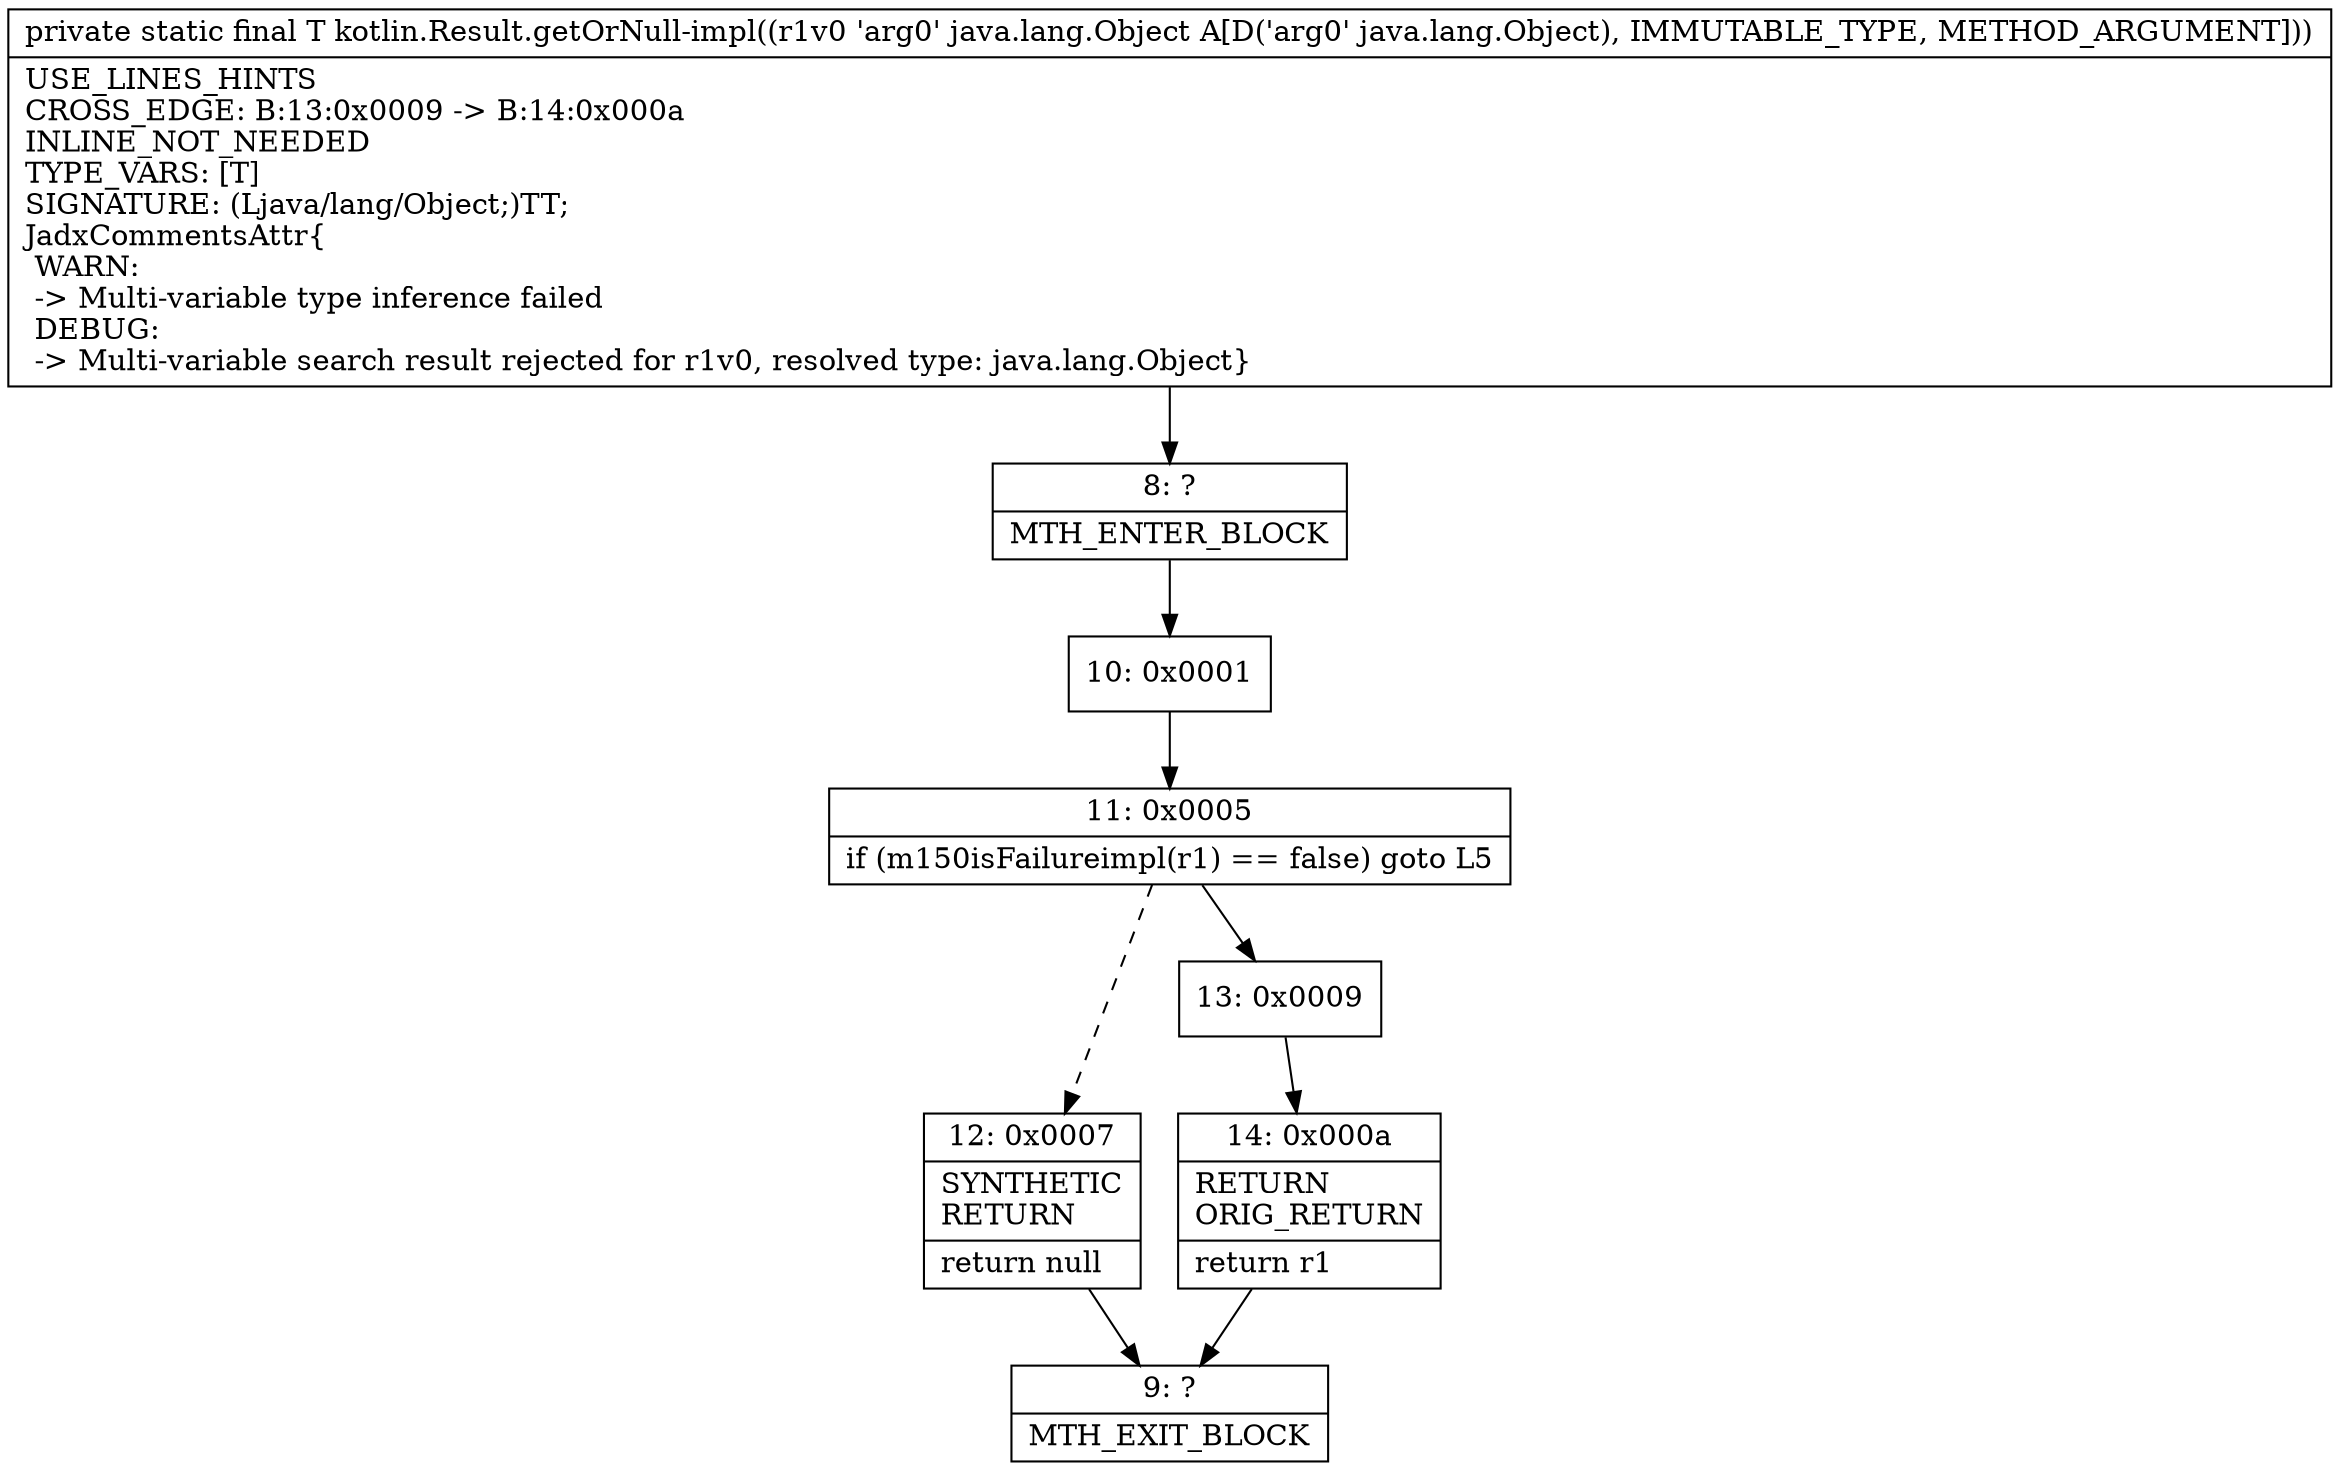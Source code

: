 digraph "CFG forkotlin.Result.getOrNull\-impl(Ljava\/lang\/Object;)Ljava\/lang\/Object;" {
Node_8 [shape=record,label="{8\:\ ?|MTH_ENTER_BLOCK\l}"];
Node_10 [shape=record,label="{10\:\ 0x0001}"];
Node_11 [shape=record,label="{11\:\ 0x0005|if (m150isFailureimpl(r1) == false) goto L5\l}"];
Node_12 [shape=record,label="{12\:\ 0x0007|SYNTHETIC\lRETURN\l|return null\l}"];
Node_9 [shape=record,label="{9\:\ ?|MTH_EXIT_BLOCK\l}"];
Node_13 [shape=record,label="{13\:\ 0x0009}"];
Node_14 [shape=record,label="{14\:\ 0x000a|RETURN\lORIG_RETURN\l|return r1\l}"];
MethodNode[shape=record,label="{private static final T kotlin.Result.getOrNull\-impl((r1v0 'arg0' java.lang.Object A[D('arg0' java.lang.Object), IMMUTABLE_TYPE, METHOD_ARGUMENT]))  | USE_LINES_HINTS\lCROSS_EDGE: B:13:0x0009 \-\> B:14:0x000a\lINLINE_NOT_NEEDED\lTYPE_VARS: [T]\lSIGNATURE: (Ljava\/lang\/Object;)TT;\lJadxCommentsAttr\{\l WARN: \l \-\> Multi\-variable type inference failed\l DEBUG: \l \-\> Multi\-variable search result rejected for r1v0, resolved type: java.lang.Object\}\l}"];
MethodNode -> Node_8;Node_8 -> Node_10;
Node_10 -> Node_11;
Node_11 -> Node_12[style=dashed];
Node_11 -> Node_13;
Node_12 -> Node_9;
Node_13 -> Node_14;
Node_14 -> Node_9;
}

